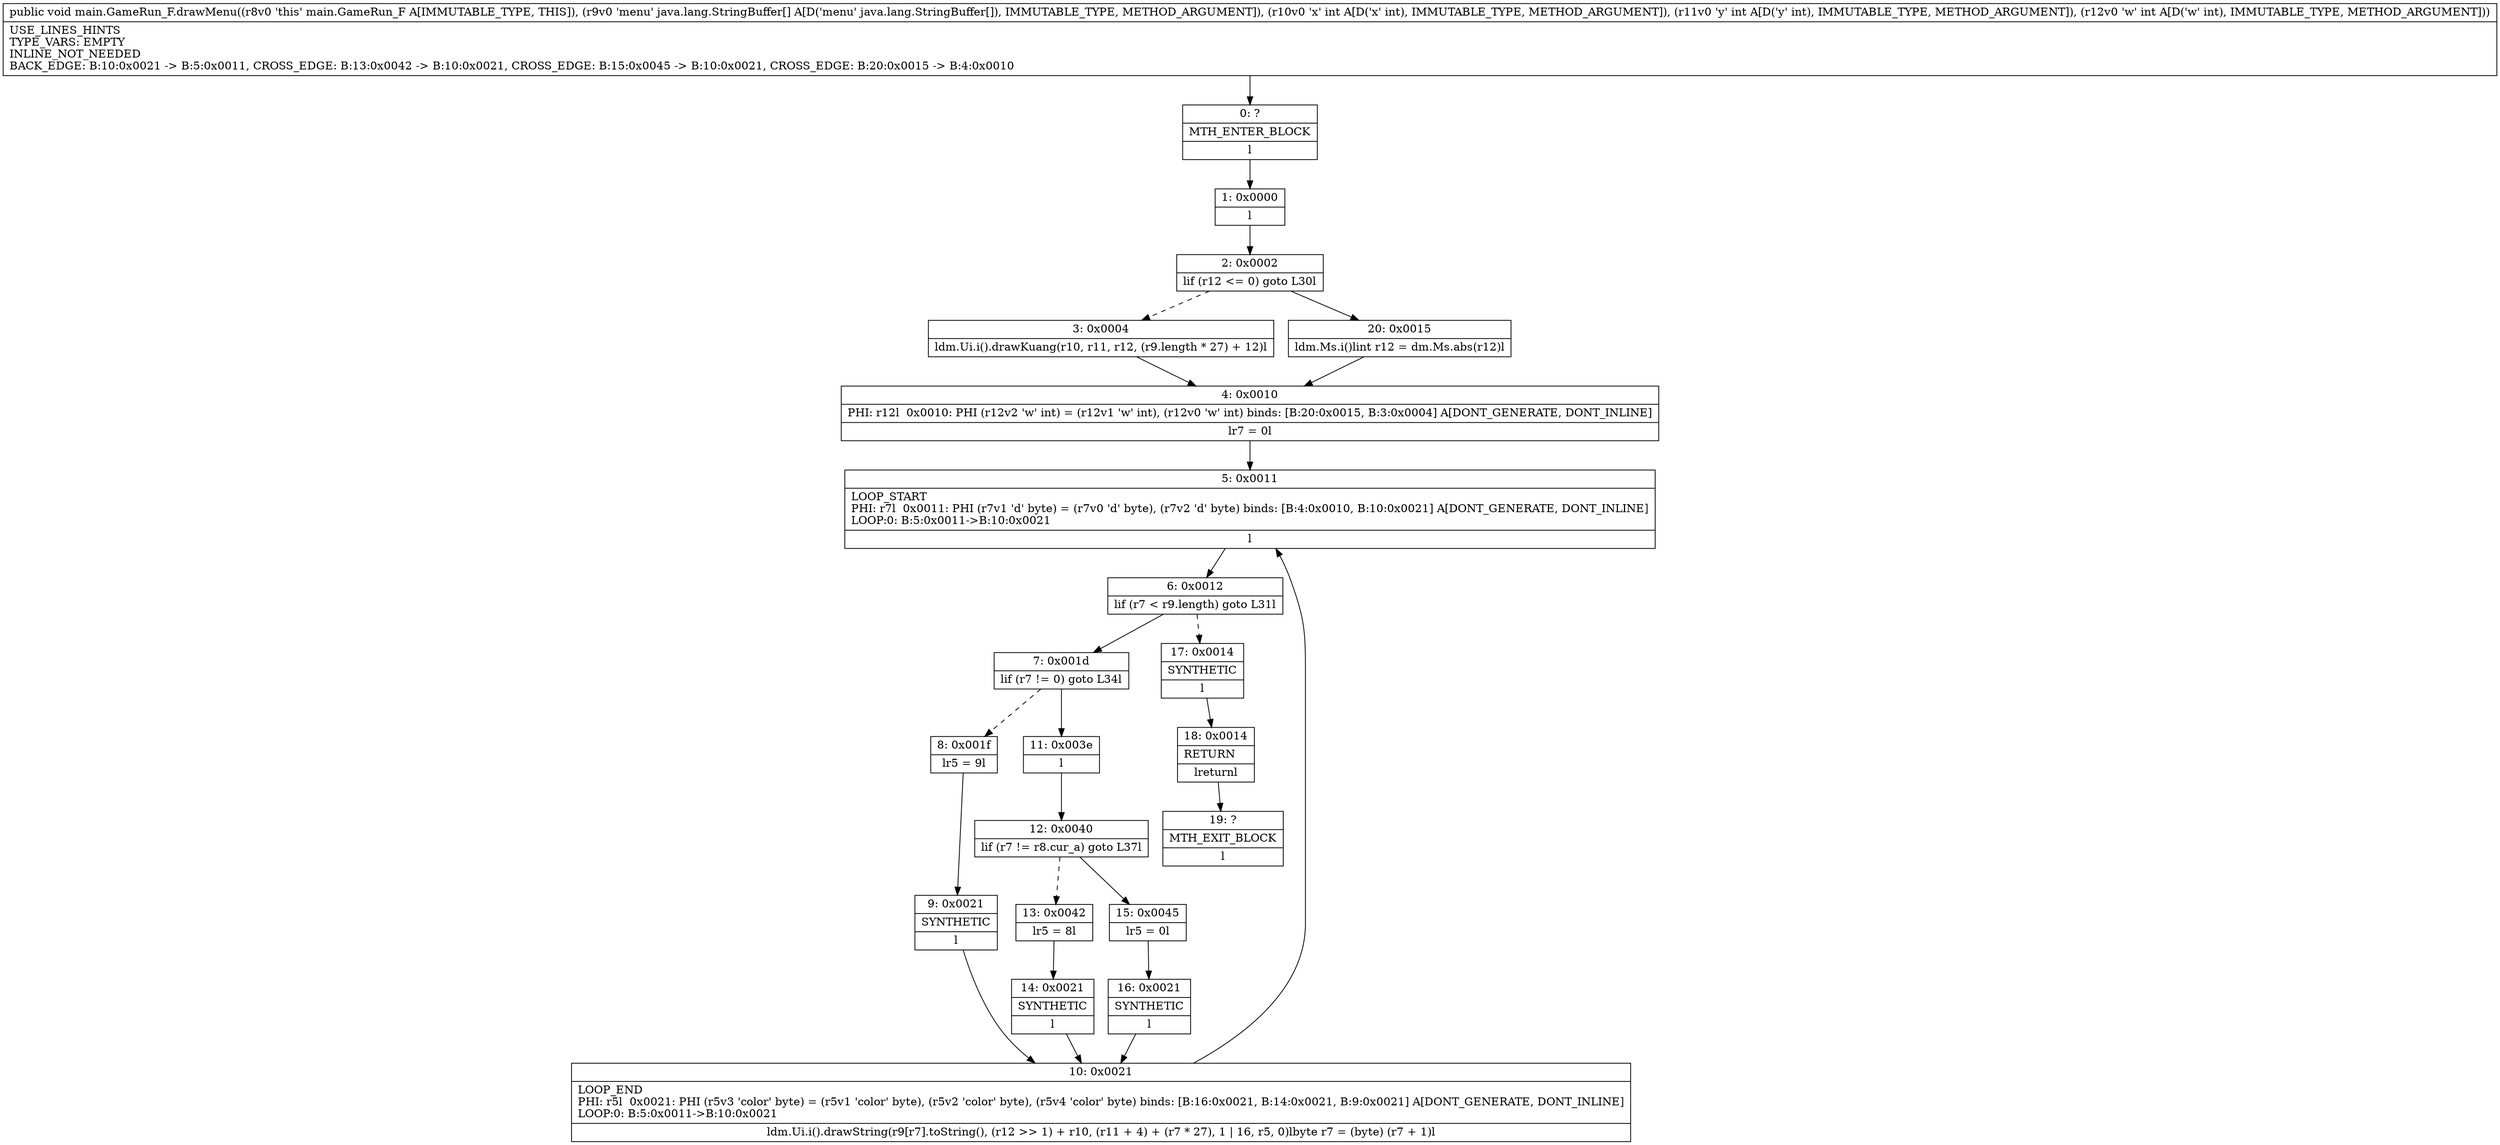 digraph "CFG formain.GameRun_F.drawMenu([Ljava\/lang\/StringBuffer;III)V" {
Node_0 [shape=record,label="{0\:\ ?|MTH_ENTER_BLOCK\l|l}"];
Node_1 [shape=record,label="{1\:\ 0x0000|l}"];
Node_2 [shape=record,label="{2\:\ 0x0002|lif (r12 \<= 0) goto L30l}"];
Node_3 [shape=record,label="{3\:\ 0x0004|ldm.Ui.i().drawKuang(r10, r11, r12, (r9.length * 27) + 12)l}"];
Node_4 [shape=record,label="{4\:\ 0x0010|PHI: r12l  0x0010: PHI (r12v2 'w' int) = (r12v1 'w' int), (r12v0 'w' int) binds: [B:20:0x0015, B:3:0x0004] A[DONT_GENERATE, DONT_INLINE]\l|lr7 = 0l}"];
Node_5 [shape=record,label="{5\:\ 0x0011|LOOP_START\lPHI: r7l  0x0011: PHI (r7v1 'd' byte) = (r7v0 'd' byte), (r7v2 'd' byte) binds: [B:4:0x0010, B:10:0x0021] A[DONT_GENERATE, DONT_INLINE]\lLOOP:0: B:5:0x0011\-\>B:10:0x0021\l|l}"];
Node_6 [shape=record,label="{6\:\ 0x0012|lif (r7 \< r9.length) goto L31l}"];
Node_7 [shape=record,label="{7\:\ 0x001d|lif (r7 != 0) goto L34l}"];
Node_8 [shape=record,label="{8\:\ 0x001f|lr5 = 9l}"];
Node_9 [shape=record,label="{9\:\ 0x0021|SYNTHETIC\l|l}"];
Node_10 [shape=record,label="{10\:\ 0x0021|LOOP_END\lPHI: r5l  0x0021: PHI (r5v3 'color' byte) = (r5v1 'color' byte), (r5v2 'color' byte), (r5v4 'color' byte) binds: [B:16:0x0021, B:14:0x0021, B:9:0x0021] A[DONT_GENERATE, DONT_INLINE]\lLOOP:0: B:5:0x0011\-\>B:10:0x0021\l|ldm.Ui.i().drawString(r9[r7].toString(), (r12 \>\> 1) + r10, (r11 + 4) + (r7 * 27), 1 \| 16, r5, 0)lbyte r7 = (byte) (r7 + 1)l}"];
Node_11 [shape=record,label="{11\:\ 0x003e|l}"];
Node_12 [shape=record,label="{12\:\ 0x0040|lif (r7 != r8.cur_a) goto L37l}"];
Node_13 [shape=record,label="{13\:\ 0x0042|lr5 = 8l}"];
Node_14 [shape=record,label="{14\:\ 0x0021|SYNTHETIC\l|l}"];
Node_15 [shape=record,label="{15\:\ 0x0045|lr5 = 0l}"];
Node_16 [shape=record,label="{16\:\ 0x0021|SYNTHETIC\l|l}"];
Node_17 [shape=record,label="{17\:\ 0x0014|SYNTHETIC\l|l}"];
Node_18 [shape=record,label="{18\:\ 0x0014|RETURN\l|lreturnl}"];
Node_19 [shape=record,label="{19\:\ ?|MTH_EXIT_BLOCK\l|l}"];
Node_20 [shape=record,label="{20\:\ 0x0015|ldm.Ms.i()lint r12 = dm.Ms.abs(r12)l}"];
MethodNode[shape=record,label="{public void main.GameRun_F.drawMenu((r8v0 'this' main.GameRun_F A[IMMUTABLE_TYPE, THIS]), (r9v0 'menu' java.lang.StringBuffer[] A[D('menu' java.lang.StringBuffer[]), IMMUTABLE_TYPE, METHOD_ARGUMENT]), (r10v0 'x' int A[D('x' int), IMMUTABLE_TYPE, METHOD_ARGUMENT]), (r11v0 'y' int A[D('y' int), IMMUTABLE_TYPE, METHOD_ARGUMENT]), (r12v0 'w' int A[D('w' int), IMMUTABLE_TYPE, METHOD_ARGUMENT]))  | USE_LINES_HINTS\lTYPE_VARS: EMPTY\lINLINE_NOT_NEEDED\lBACK_EDGE: B:10:0x0021 \-\> B:5:0x0011, CROSS_EDGE: B:13:0x0042 \-\> B:10:0x0021, CROSS_EDGE: B:15:0x0045 \-\> B:10:0x0021, CROSS_EDGE: B:20:0x0015 \-\> B:4:0x0010\l}"];
MethodNode -> Node_0;
Node_0 -> Node_1;
Node_1 -> Node_2;
Node_2 -> Node_3[style=dashed];
Node_2 -> Node_20;
Node_3 -> Node_4;
Node_4 -> Node_5;
Node_5 -> Node_6;
Node_6 -> Node_7;
Node_6 -> Node_17[style=dashed];
Node_7 -> Node_8[style=dashed];
Node_7 -> Node_11;
Node_8 -> Node_9;
Node_9 -> Node_10;
Node_10 -> Node_5;
Node_11 -> Node_12;
Node_12 -> Node_13[style=dashed];
Node_12 -> Node_15;
Node_13 -> Node_14;
Node_14 -> Node_10;
Node_15 -> Node_16;
Node_16 -> Node_10;
Node_17 -> Node_18;
Node_18 -> Node_19;
Node_20 -> Node_4;
}

